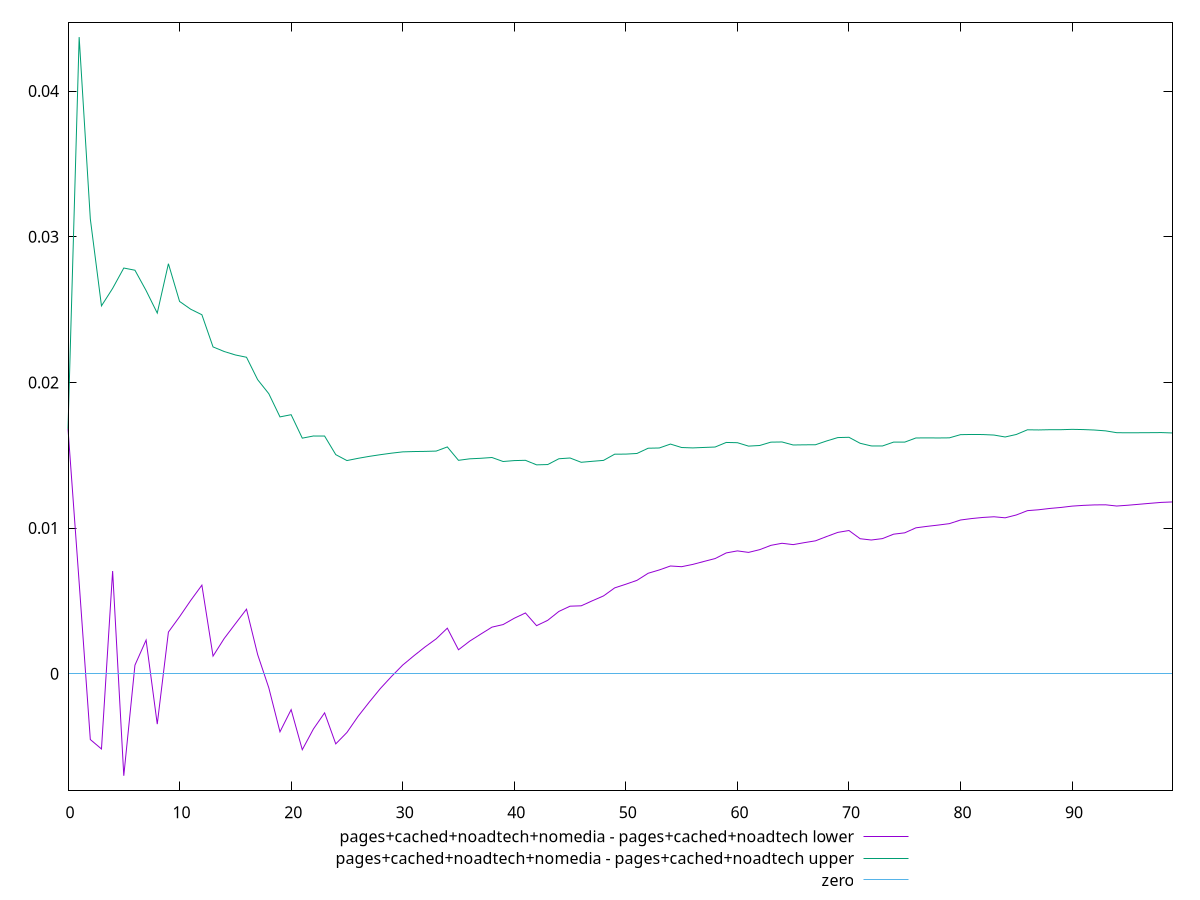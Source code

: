 reset

$pagesCachedNoadtechNomediaPagesCachedNoadtechLower <<EOF
0 0.016811407552024926
1 0.0062516565281269115
2 -0.004519418515106916
3 -0.005166504710828385
4 0.0070505584813193405
5 -0.007007466219261897
6 0.0005870762261230584
7 0.0023080615309873063
8 -0.0034599433446414717
9 0.002858846482975682
10 0.003912071629728502
11 0.005032188377280276
12 0.006079048168600365
13 0.0012087840020007304
14 0.002417465570500831
15 0.0034283926469255536
16 0.004430503321837148
17 0.0013121384883410595
18 -0.0009738158080393224
19 -0.003989152272475951
20 -0.002466168200645014
21 -0.00521722654751576
22 -0.003791988965861297
23 -0.0026877813672576967
24 -0.004817659435843977
25 -0.004035506224390592
26 -0.002927589655024156
27 -0.0019504757458822537
28 -0.001015353921899314
29 -0.0001852182367821694
30 0.0005932611020664754
31 0.0012294336446502883
32 0.0018375671319418993
33 0.002393436851108194
34 0.003125832489241238
35 0.0016436224953247308
36 0.002234047054589664
37 0.0027200065281719147
38 0.0031971414242507436
39 0.003373394214072835
40 0.0038076159560847733
41 0.00417072240567163
42 0.0032978862602147897
43 0.003667086063277097
44 0.004275507942321067
45 0.004636210048482156
46 0.004661393517354352
47 0.005008082867315418
48 0.005341552770783859
49 0.005891949791377197
50 0.006142937440343934
51 0.006410940446795421
52 0.006895959692782424
53 0.007124009144825844
54 0.0073954639293318716
55 0.007346973737144632
56 0.007503479477502085
57 0.007707076470242184
58 0.007905217303191487
59 0.008292802834364031
60 0.008431972378204264
61 0.008329046200563706
62 0.008517215345908703
63 0.008812253581489023
64 0.008954808936760322
65 0.008862616306575847
66 0.008998326163371907
67 0.009122910105230569
68 0.009418927932426397
69 0.009702284759598116
70 0.009831358239902239
71 0.00926762627364262
72 0.009179184038042673
73 0.009274966834162575
74 0.009579247186336112
75 0.009672790282493213
76 0.010015541466011472
77 0.010116197889548591
78 0.010204647999750117
79 0.010302621327614928
80 0.010552742214197284
81 0.010652516791358244
82 0.010728293917288915
83 0.010774843862147294
84 0.010703266019516842
85 0.010898135025918246
86 0.011195191848670702
87 0.011255594487532751
88 0.011346196502497127
89 0.011414352874861155
90 0.01150618356647358
91 0.011556616496785008
92 0.011589239886391427
93 0.011596517959587476
94 0.011512497108206883
95 0.011566660963757419
96 0.011632820811805476
97 0.01169867028473799
98 0.011761954752422565
99 0.011792651420687004
EOF

$pagesCachedNoadtechNomediaPagesCachedNoadtechUpper <<EOF
0 0.016811407552024926
1 0.04370834285815246
2 0.031224937054562935
3 0.02525380279541581
4 0.02645364448406314
5 0.027851599671546094
6 0.027701554061978523
7 0.026305212549428834
8 0.024759046631704997
9 0.028148218623189895
10 0.025559130076809218
11 0.025022889753904966
12 0.02464482016299454
13 0.02243608493156437
14 0.022119654985509708
15 0.021883771493815225
16 0.021725952955665588
17 0.020185598329643888
18 0.01922246662466107
19 0.017631147037827612
20 0.017782214079275126
21 0.016172455396153404
22 0.016320150789645542
23 0.016316167238625195
24 0.015040677547121437
25 0.01463380448868152
26 0.014787210600410662
27 0.01492113007467777
28 0.01503708484995701
29 0.015141897572452745
30 0.015230146351273847
31 0.015252715988317391
32 0.01526345030920466
33 0.015284156896869645
34 0.01556910520343781
35 0.014650139342843267
36 0.014752397593765084
37 0.014789416963788693
38 0.014843739819969577
39 0.01456898071390329
40 0.014631312623917848
41 0.014650738806253442
42 0.014339291966608634
43 0.014359962946781374
44 0.014757517998299996
45 0.014809879069194712
46 0.014515174956724207
47 0.014583175057333912
48 0.014645597117142632
49 0.015071013636294813
50 0.015076947620145506
51 0.015120591831809738
52 0.015480797015251093
53 0.01549769802788033
54 0.015765560785697248
55 0.01552941515739317
56 0.015502317971379674
57 0.015533549294883904
58 0.015562675878570747
59 0.01587704523371273
60 0.015859617038098007
61 0.015625354888264255
62 0.015668136731757553
63 0.015897506495681828
64 0.015910466659287355
65 0.015702544112073356
66 0.01571427805766803
67 0.015719723753517396
68 0.015979562758679827
69 0.016211526764538294
70 0.016230750326483672
71 0.01582072403055836
72 0.015638070202197166
73 0.015634015784614368
74 0.015900723820574794
75 0.015899229915481563
76 0.01618493051881353
77 0.01619087495471855
78 0.016185380950707384
79 0.016193253716540807
80 0.016412316968538225
81 0.016425029337492805
82 0.01641977519422577
83 0.016384614935841573
84 0.016252263660197754
85 0.01642438030816967
86 0.01674602964748826
87 0.016735776155087943
88 0.01675235495133232
89 0.016752994245639686
90 0.0167758437041048
91 0.016761732878574145
92 0.016730356312910262
93 0.016672598277544765
94 0.016547536160333456
95 0.016539734855463277
96 0.01654405040403908
97 0.016548672984830023
98 0.016554717401109163
99 0.016528075369618835
EOF

set key outside below
set xrange [0:99]
set yrange [-0.008021782400810185:0.04472265903970075]
set trange [-0.008021782400810185:0.04472265903970075]
set terminal svg size 640, 520 enhanced background rgb 'white'
set output "report_00023_2021-02-20T12:14:57.249Z/meta/scoreEstimate/diff/3_sub_2.svg"

plot $pagesCachedNoadtechNomediaPagesCachedNoadtechLower title "pages+cached+noadtech+nomedia - pages+cached+noadtech lower" with line, \
     $pagesCachedNoadtechNomediaPagesCachedNoadtechUpper title "pages+cached+noadtech+nomedia - pages+cached+noadtech upper" with line, \
     0 title "zero"

reset

